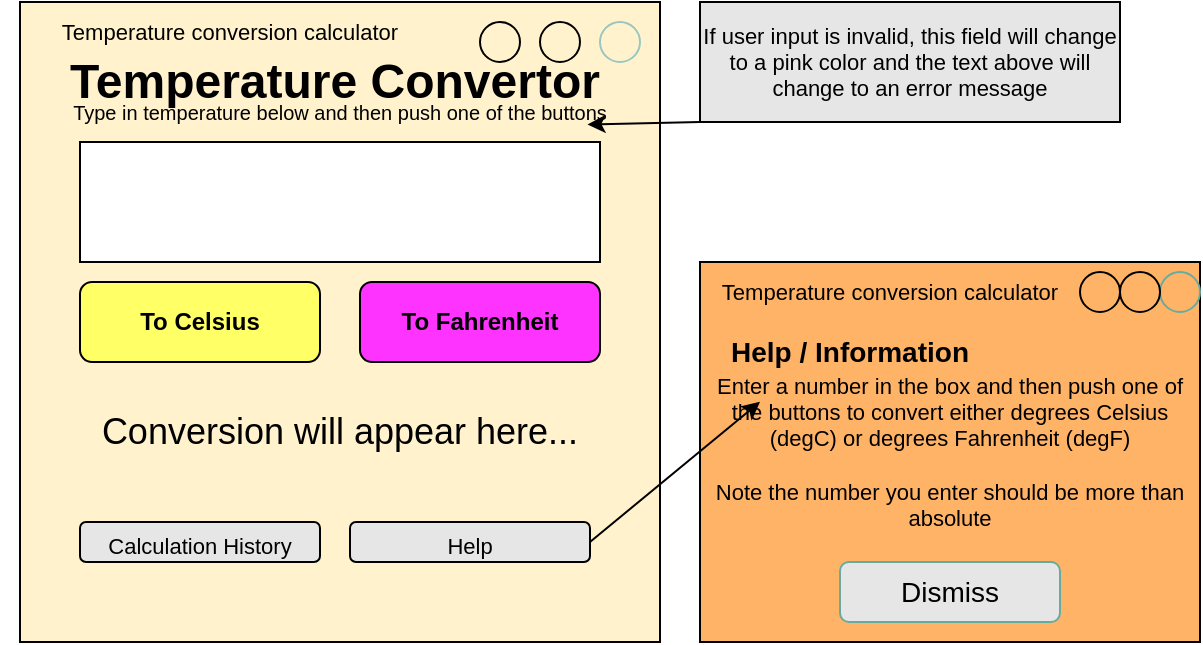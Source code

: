 <mxfile version="20.2.3" type="github">
  <diagram id="WkWmI_RFdMYyZ_VQtdmu" name="Page-1">
    <mxGraphModel dx="780" dy="877" grid="1" gridSize="10" guides="1" tooltips="1" connect="1" arrows="1" fold="1" page="1" pageScale="1" pageWidth="850" pageHeight="1100" math="0" shadow="0">
      <root>
        <mxCell id="0" />
        <mxCell id="1" parent="0" />
        <mxCell id="kl30HeVojYjsorcTQMEU-2" value="" style="rounded=0;whiteSpace=wrap;html=1;fillColor=#FFF2CC;" vertex="1" parent="1">
          <mxGeometry x="80" y="80" width="320" height="320" as="geometry" />
        </mxCell>
        <mxCell id="kl30HeVojYjsorcTQMEU-3" value="" style="rounded=0;whiteSpace=wrap;html=1;fillColor=#FFFFFF;" vertex="1" parent="1">
          <mxGeometry x="110" y="150" width="260" height="60" as="geometry" />
        </mxCell>
        <mxCell id="kl30HeVojYjsorcTQMEU-4" value="" style="ellipse;whiteSpace=wrap;html=1;aspect=fixed;fillColor=#FFF2CC;" vertex="1" parent="1">
          <mxGeometry x="310" y="90" width="20" height="20" as="geometry" />
        </mxCell>
        <mxCell id="kl30HeVojYjsorcTQMEU-5" value="" style="ellipse;whiteSpace=wrap;html=1;aspect=fixed;fillColor=#FFF2CC;" vertex="1" parent="1">
          <mxGeometry x="340" y="90" width="20" height="20" as="geometry" />
        </mxCell>
        <mxCell id="kl30HeVojYjsorcTQMEU-6" value="" style="ellipse;whiteSpace=wrap;html=1;aspect=fixed;fillColor=#FFF2CC;strokeColor=#9AC7BF;" vertex="1" parent="1">
          <mxGeometry x="370" y="90" width="20" height="20" as="geometry" />
        </mxCell>
        <mxCell id="kl30HeVojYjsorcTQMEU-10" value="" style="rounded=1;whiteSpace=wrap;html=1;strokeColor=#000000;fillColor=#FFFF66;" vertex="1" parent="1">
          <mxGeometry x="110" y="220" width="120" height="40" as="geometry" />
        </mxCell>
        <mxCell id="kl30HeVojYjsorcTQMEU-11" value="" style="rounded=1;whiteSpace=wrap;html=1;strokeColor=#000000;fillColor=#FF33FF;" vertex="1" parent="1">
          <mxGeometry x="250" y="220" width="120" height="40" as="geometry" />
        </mxCell>
        <mxCell id="kl30HeVojYjsorcTQMEU-12" value="To Celsius" style="text;html=1;strokeColor=none;fillColor=none;align=center;verticalAlign=middle;whiteSpace=wrap;rounded=0;fontStyle=1" vertex="1" parent="1">
          <mxGeometry x="130" y="225" width="80" height="30" as="geometry" />
        </mxCell>
        <mxCell id="kl30HeVojYjsorcTQMEU-13" value="To Fahrenheit" style="text;html=1;strokeColor=none;fillColor=none;align=center;verticalAlign=middle;whiteSpace=wrap;rounded=0;fontStyle=1" vertex="1" parent="1">
          <mxGeometry x="255" y="225" width="110" height="30" as="geometry" />
        </mxCell>
        <mxCell id="kl30HeVojYjsorcTQMEU-14" value="&lt;font style=&quot;font-size: 10px;&quot;&gt;Type in temperature below and then push one of the buttons&lt;/font&gt;" style="text;html=1;strokeColor=none;fillColor=none;align=center;verticalAlign=middle;whiteSpace=wrap;rounded=0;" vertex="1" parent="1">
          <mxGeometry x="70" y="120" width="340" height="30" as="geometry" />
        </mxCell>
        <mxCell id="kl30HeVojYjsorcTQMEU-15" value="&lt;h1&gt;Temperature Convertor&lt;/h1&gt;" style="text;html=1;strokeColor=none;fillColor=none;spacing=5;spacingTop=-20;whiteSpace=wrap;overflow=hidden;rounded=0;" vertex="1" parent="1">
          <mxGeometry x="100" y="100" width="280" height="40" as="geometry" />
        </mxCell>
        <mxCell id="kl30HeVojYjsorcTQMEU-16" value="&lt;font style=&quot;font-size: 18px;&quot;&gt;Conversion will appear here...&lt;/font&gt;" style="text;html=1;strokeColor=none;fillColor=none;align=center;verticalAlign=middle;whiteSpace=wrap;rounded=0;fontSize=10;" vertex="1" parent="1">
          <mxGeometry x="105" y="280" width="270" height="30" as="geometry" />
        </mxCell>
        <mxCell id="kl30HeVojYjsorcTQMEU-17" value="&lt;font style=&quot;font-size: 11px;&quot;&gt;Help&lt;/font&gt;" style="rounded=1;whiteSpace=wrap;html=1;fontSize=18;strokeColor=#000000;fillColor=#E6E6E6;" vertex="1" parent="1">
          <mxGeometry x="245" y="340" width="120" height="20" as="geometry" />
        </mxCell>
        <mxCell id="kl30HeVojYjsorcTQMEU-18" value="&lt;font style=&quot;font-size: 11px;&quot;&gt;Calculation History&lt;/font&gt;" style="rounded=1;whiteSpace=wrap;html=1;fontSize=18;strokeColor=#000000;fillColor=#E6E6E6;" vertex="1" parent="1">
          <mxGeometry x="110" y="340" width="120" height="20" as="geometry" />
        </mxCell>
        <mxCell id="kl30HeVojYjsorcTQMEU-20" value="If user input is invalid, this field will change to a pink color and the text above will change to an error message" style="rounded=0;whiteSpace=wrap;html=1;fontSize=11;strokeColor=#000000;fillColor=#E6E6E6;" vertex="1" parent="1">
          <mxGeometry x="420" y="80" width="210" height="60" as="geometry" />
        </mxCell>
        <mxCell id="kl30HeVojYjsorcTQMEU-22" value="" style="endArrow=classic;html=1;rounded=0;fontSize=11;exitX=0;exitY=1;exitDx=0;exitDy=0;entryX=0.942;entryY=1.03;entryDx=0;entryDy=0;entryPerimeter=0;" edge="1" parent="1" source="kl30HeVojYjsorcTQMEU-20" target="kl30HeVojYjsorcTQMEU-15">
          <mxGeometry width="50" height="50" relative="1" as="geometry">
            <mxPoint x="450" y="230" as="sourcePoint" />
            <mxPoint x="430" y="260" as="targetPoint" />
            <Array as="points" />
          </mxGeometry>
        </mxCell>
        <mxCell id="kl30HeVojYjsorcTQMEU-23" value="Enter a number in the box and then push one of the buttons to convert either degrees Celsius (degC) or degrees Fahrenheit (degF)&lt;br&gt;&lt;br&gt;Note the number you enter should be more than absolute" style="rounded=0;whiteSpace=wrap;html=1;fontSize=11;strokeColor=#000000;fillColor=#FFB366;" vertex="1" parent="1">
          <mxGeometry x="420" y="210" width="250" height="190" as="geometry" />
        </mxCell>
        <mxCell id="kl30HeVojYjsorcTQMEU-26" value="" style="ellipse;whiteSpace=wrap;html=1;aspect=fixed;fillColor=#FFB366;strokeColor=#67AB9F;" vertex="1" parent="kl30HeVojYjsorcTQMEU-23">
          <mxGeometry x="230" y="5" width="20" height="20" as="geometry" />
        </mxCell>
        <mxCell id="kl30HeVojYjsorcTQMEU-25" value="" style="ellipse;whiteSpace=wrap;html=1;aspect=fixed;fillColor=#FFB366;" vertex="1" parent="kl30HeVojYjsorcTQMEU-23">
          <mxGeometry x="210" y="5" width="20" height="20" as="geometry" />
        </mxCell>
        <mxCell id="kl30HeVojYjsorcTQMEU-24" value="" style="ellipse;whiteSpace=wrap;html=1;aspect=fixed;fillColor=#FFB366;" vertex="1" parent="kl30HeVojYjsorcTQMEU-23">
          <mxGeometry x="190" y="5" width="20" height="20" as="geometry" />
        </mxCell>
        <mxCell id="kl30HeVojYjsorcTQMEU-31" value="Temperature conversion calculator" style="text;html=1;strokeColor=none;fillColor=none;align=center;verticalAlign=middle;whiteSpace=wrap;rounded=0;fontSize=11;" vertex="1" parent="kl30HeVojYjsorcTQMEU-23">
          <mxGeometry x="-10" width="210" height="30" as="geometry" />
        </mxCell>
        <mxCell id="kl30HeVojYjsorcTQMEU-33" value="&lt;font style=&quot;font-size: 14px;&quot;&gt;Help / Information&lt;/font&gt;" style="text;html=1;strokeColor=none;fillColor=none;align=center;verticalAlign=middle;whiteSpace=wrap;rounded=0;fontSize=11;fontStyle=1" vertex="1" parent="kl30HeVojYjsorcTQMEU-23">
          <mxGeometry x="10" y="30" width="130" height="30" as="geometry" />
        </mxCell>
        <mxCell id="kl30HeVojYjsorcTQMEU-36" value="Dismiss" style="rounded=1;whiteSpace=wrap;html=1;fontSize=14;strokeColor=#67AB9F;fillColor=#E6E6E6;" vertex="1" parent="kl30HeVojYjsorcTQMEU-23">
          <mxGeometry x="70" y="150" width="110" height="30" as="geometry" />
        </mxCell>
        <mxCell id="kl30HeVojYjsorcTQMEU-30" value="" style="endArrow=classic;html=1;rounded=0;fontSize=11;entryX=0.12;entryY=0.368;entryDx=0;entryDy=0;entryPerimeter=0;" edge="1" parent="1" target="kl30HeVojYjsorcTQMEU-23">
          <mxGeometry width="50" height="50" relative="1" as="geometry">
            <mxPoint x="365" y="350" as="sourcePoint" />
            <mxPoint x="415" y="300" as="targetPoint" />
          </mxGeometry>
        </mxCell>
        <mxCell id="kl30HeVojYjsorcTQMEU-35" value="Temperature conversion calculator" style="text;html=1;strokeColor=none;fillColor=none;align=center;verticalAlign=middle;whiteSpace=wrap;rounded=0;fontSize=11;" vertex="1" parent="1">
          <mxGeometry x="80" y="80" width="210" height="30" as="geometry" />
        </mxCell>
      </root>
    </mxGraphModel>
  </diagram>
</mxfile>
